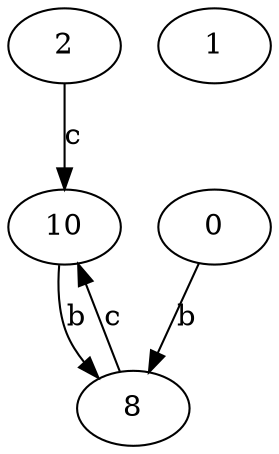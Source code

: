 strict digraph  {
2;
0;
1;
8;
10;
2 -> 10  [label=c];
0 -> 8  [label=b];
8 -> 10  [label=c];
10 -> 8  [label=b];
}
